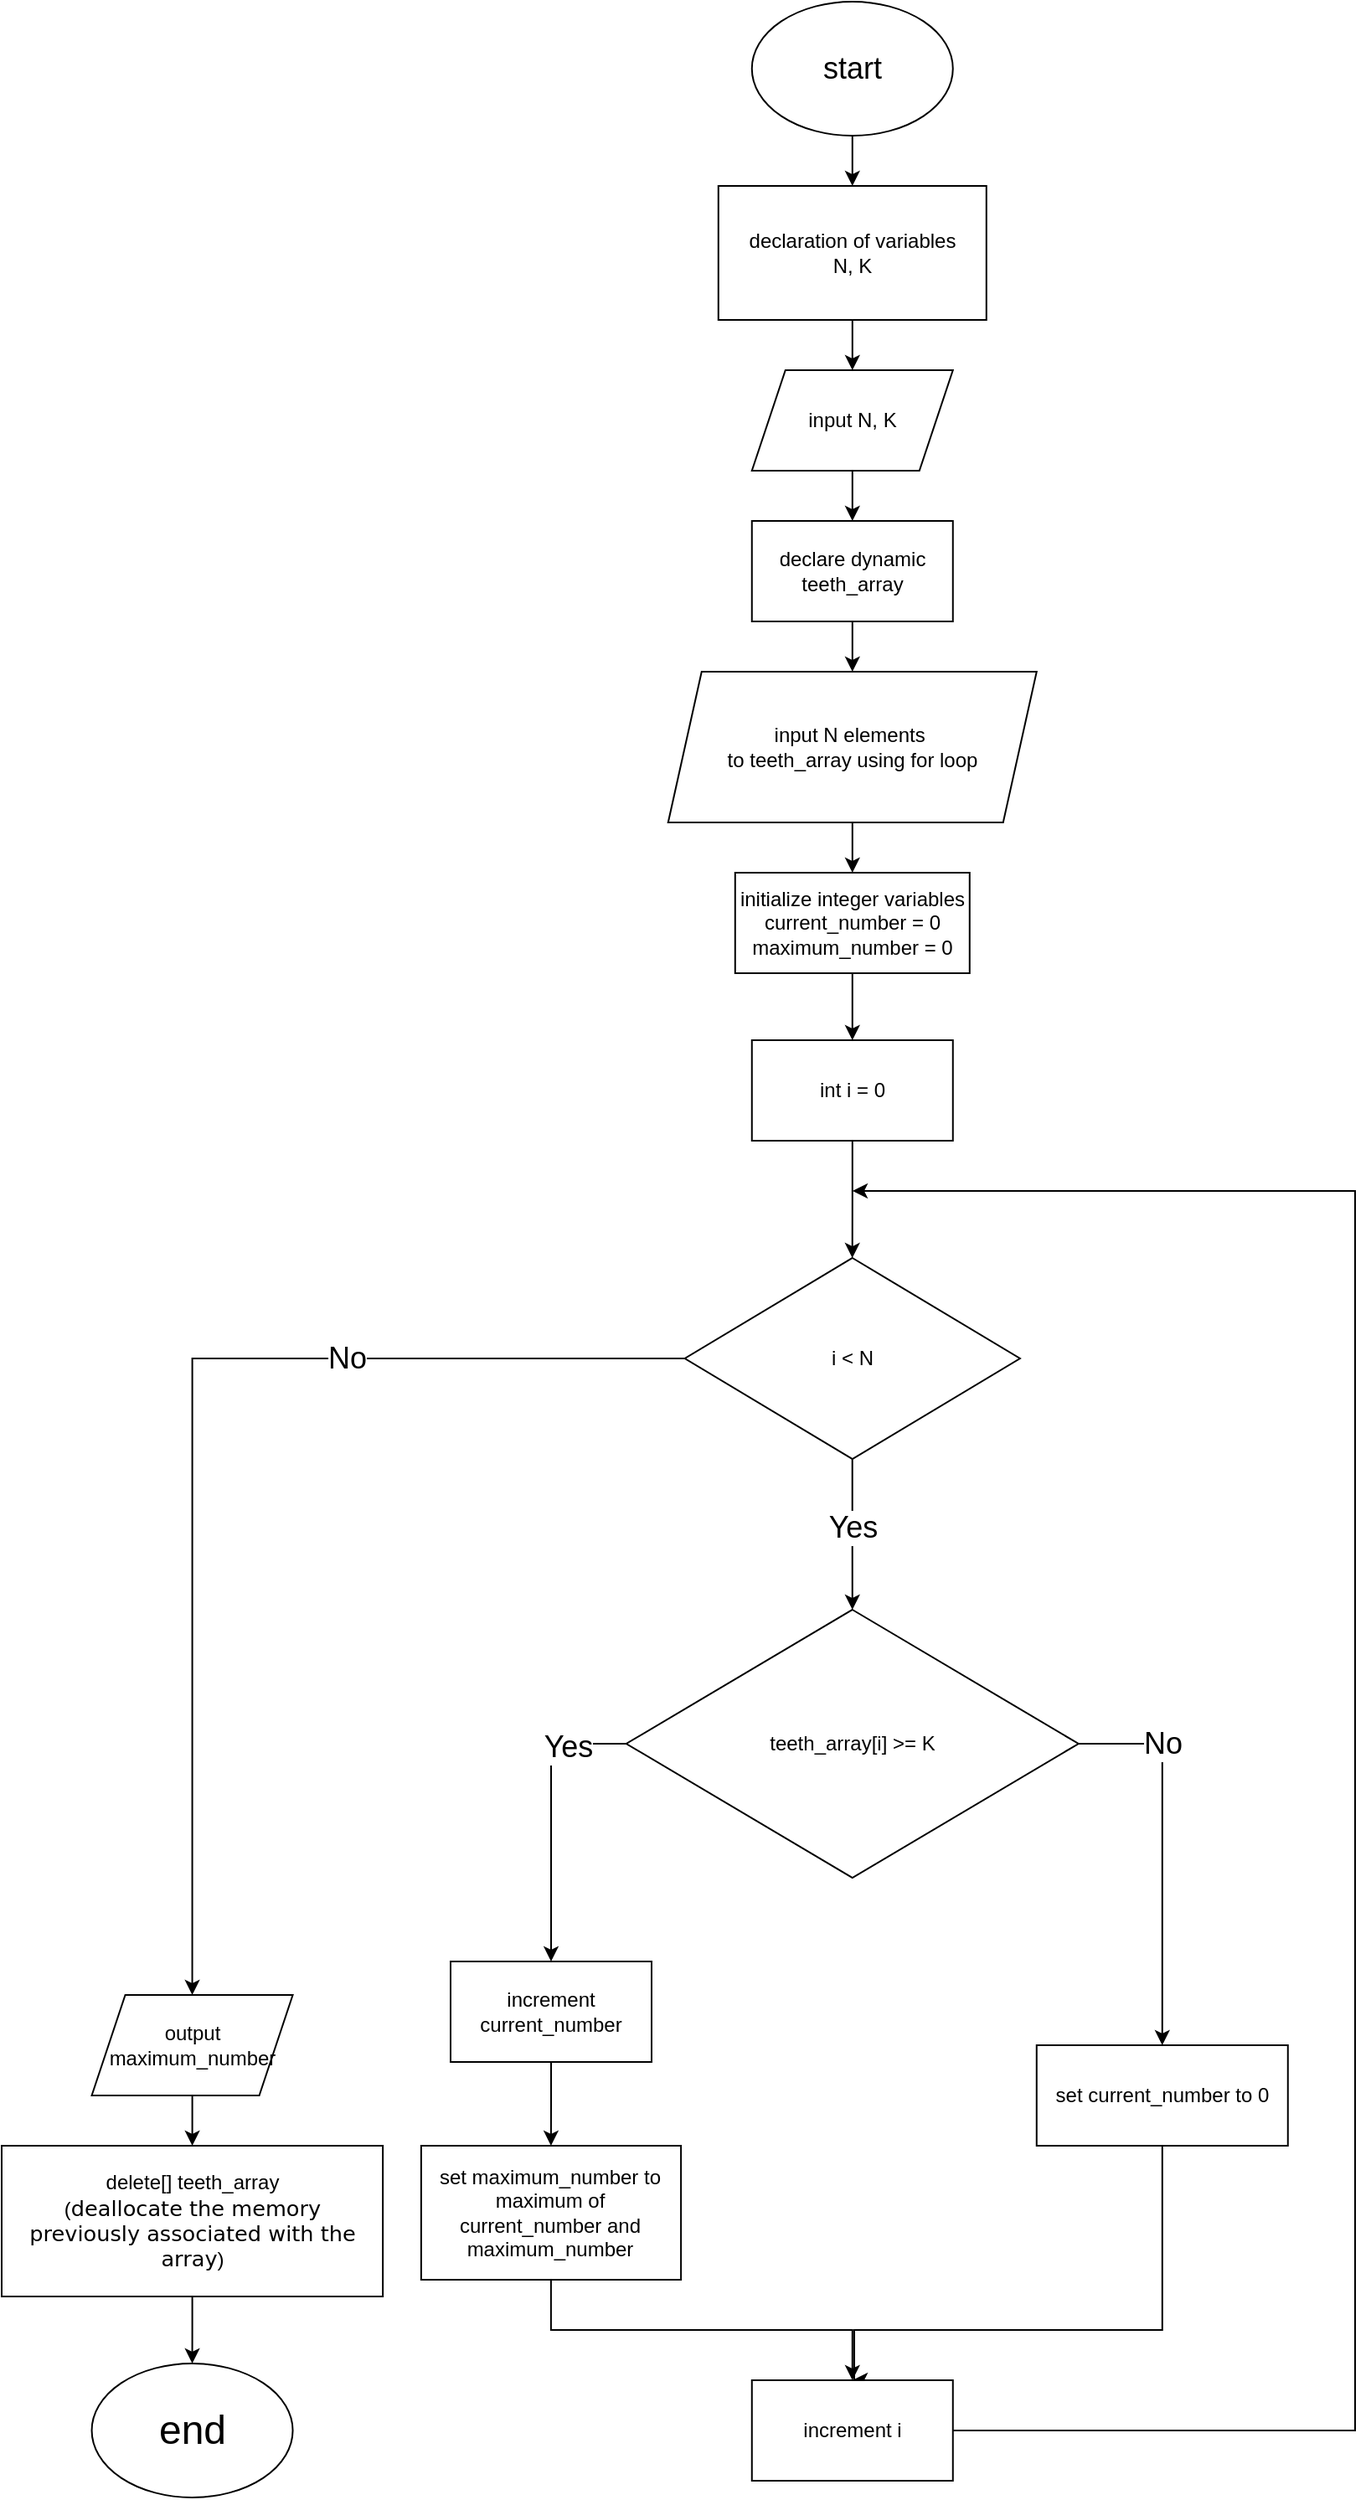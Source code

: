 <mxfile version="24.8.2">
  <diagram name="Page-1" id="wXJh2Ujk4fOFyac5_G2R">
    <mxGraphModel dx="1747" dy="493" grid="1" gridSize="10" guides="1" tooltips="1" connect="1" arrows="1" fold="1" page="1" pageScale="1" pageWidth="850" pageHeight="1100" math="0" shadow="0">
      <root>
        <mxCell id="0" />
        <mxCell id="1" parent="0" />
        <mxCell id="ZRoRT4lpdqOZZUP7kBYj-5" style="edgeStyle=orthogonalEdgeStyle;rounded=0;orthogonalLoop=1;jettySize=auto;html=1;exitX=0.5;exitY=1;exitDx=0;exitDy=0;entryX=0.5;entryY=0;entryDx=0;entryDy=0;" parent="1" source="ZRoRT4lpdqOZZUP7kBYj-1" target="ZRoRT4lpdqOZZUP7kBYj-2" edge="1">
          <mxGeometry relative="1" as="geometry" />
        </mxCell>
        <mxCell id="ZRoRT4lpdqOZZUP7kBYj-1" value="&lt;font style=&quot;font-size: 18px;&quot;&gt;start&lt;/font&gt;" style="ellipse;whiteSpace=wrap;html=1;" parent="1" vertex="1">
          <mxGeometry x="219.89" y="20" width="120" height="80" as="geometry" />
        </mxCell>
        <mxCell id="R-SLLqxYbJGO4KXh2v5R-2" value="" style="edgeStyle=orthogonalEdgeStyle;rounded=0;orthogonalLoop=1;jettySize=auto;html=1;" parent="1" source="ZRoRT4lpdqOZZUP7kBYj-2" target="R-SLLqxYbJGO4KXh2v5R-1" edge="1">
          <mxGeometry relative="1" as="geometry" />
        </mxCell>
        <mxCell id="ZRoRT4lpdqOZZUP7kBYj-2" value="declaration of variables&lt;div&gt;&lt;div&gt;N, K&lt;/div&gt;&lt;/div&gt;" style="rounded=0;whiteSpace=wrap;html=1;" parent="1" vertex="1">
          <mxGeometry x="199.89" y="130" width="160" height="80" as="geometry" />
        </mxCell>
        <mxCell id="R-SLLqxYbJGO4KXh2v5R-5" value="" style="edgeStyle=orthogonalEdgeStyle;rounded=0;orthogonalLoop=1;jettySize=auto;html=1;" parent="1" source="R-SLLqxYbJGO4KXh2v5R-1" target="R-SLLqxYbJGO4KXh2v5R-4" edge="1">
          <mxGeometry relative="1" as="geometry" />
        </mxCell>
        <mxCell id="R-SLLqxYbJGO4KXh2v5R-1" value="input N, K" style="shape=parallelogram;perimeter=parallelogramPerimeter;whiteSpace=wrap;html=1;fixedSize=1;" parent="1" vertex="1">
          <mxGeometry x="219.89" y="240" width="120" height="60" as="geometry" />
        </mxCell>
        <mxCell id="R-SLLqxYbJGO4KXh2v5R-11" value="" style="edgeStyle=orthogonalEdgeStyle;rounded=0;orthogonalLoop=1;jettySize=auto;html=1;" parent="1" source="R-SLLqxYbJGO4KXh2v5R-3" target="R-SLLqxYbJGO4KXh2v5R-9" edge="1">
          <mxGeometry relative="1" as="geometry" />
        </mxCell>
        <mxCell id="R-SLLqxYbJGO4KXh2v5R-3" value="input N elements&amp;nbsp;&lt;div&gt;to teeth_array using for loop&lt;/div&gt;" style="shape=parallelogram;perimeter=parallelogramPerimeter;whiteSpace=wrap;html=1;fixedSize=1;" parent="1" vertex="1">
          <mxGeometry x="169.89" y="420" width="220" height="90" as="geometry" />
        </mxCell>
        <mxCell id="R-SLLqxYbJGO4KXh2v5R-7" value="" style="edgeStyle=orthogonalEdgeStyle;rounded=0;orthogonalLoop=1;jettySize=auto;html=1;" parent="1" source="R-SLLqxYbJGO4KXh2v5R-4" target="R-SLLqxYbJGO4KXh2v5R-3" edge="1">
          <mxGeometry relative="1" as="geometry" />
        </mxCell>
        <mxCell id="R-SLLqxYbJGO4KXh2v5R-4" value="declare dynamic teeth_array" style="rounded=0;whiteSpace=wrap;html=1;" parent="1" vertex="1">
          <mxGeometry x="219.89" y="330" width="120" height="60" as="geometry" />
        </mxCell>
        <mxCell id="R-SLLqxYbJGO4KXh2v5R-14" value="" style="edgeStyle=orthogonalEdgeStyle;rounded=0;orthogonalLoop=1;jettySize=auto;html=1;" parent="1" source="R-SLLqxYbJGO4KXh2v5R-9" target="R-SLLqxYbJGO4KXh2v5R-12" edge="1">
          <mxGeometry relative="1" as="geometry" />
        </mxCell>
        <mxCell id="R-SLLqxYbJGO4KXh2v5R-9" value="initialize integer variables&lt;br&gt;current_number = 0 maximum_number = 0" style="rounded=0;whiteSpace=wrap;html=1;" parent="1" vertex="1">
          <mxGeometry x="209.89" y="540" width="140" height="60" as="geometry" />
        </mxCell>
        <mxCell id="R-SLLqxYbJGO4KXh2v5R-17" value="" style="edgeStyle=orthogonalEdgeStyle;rounded=0;orthogonalLoop=1;jettySize=auto;html=1;" parent="1" source="R-SLLqxYbJGO4KXh2v5R-12" target="R-SLLqxYbJGO4KXh2v5R-16" edge="1">
          <mxGeometry relative="1" as="geometry" />
        </mxCell>
        <mxCell id="R-SLLqxYbJGO4KXh2v5R-12" value="int i = 0" style="rounded=0;whiteSpace=wrap;html=1;" parent="1" vertex="1">
          <mxGeometry x="219.89" y="640" width="120" height="60" as="geometry" />
        </mxCell>
        <mxCell id="R-SLLqxYbJGO4KXh2v5R-23" style="edgeStyle=orthogonalEdgeStyle;rounded=0;orthogonalLoop=1;jettySize=auto;html=1;entryX=0.5;entryY=0;entryDx=0;entryDy=0;exitX=0;exitY=0.5;exitDx=0;exitDy=0;" parent="1" source="R-SLLqxYbJGO4KXh2v5R-13" target="R-SLLqxYbJGO4KXh2v5R-20" edge="1">
          <mxGeometry relative="1" as="geometry" />
        </mxCell>
        <mxCell id="R-SLLqxYbJGO4KXh2v5R-27" value="&lt;font style=&quot;font-size: 18px;&quot;&gt;Yes&lt;/font&gt;" style="edgeLabel;html=1;align=center;verticalAlign=middle;resizable=0;points=[];" parent="R-SLLqxYbJGO4KXh2v5R-23" vertex="1" connectable="0">
          <mxGeometry x="-0.467" relative="1" as="geometry">
            <mxPoint x="10" as="offset" />
          </mxGeometry>
        </mxCell>
        <mxCell id="R-SLLqxYbJGO4KXh2v5R-25" style="edgeStyle=orthogonalEdgeStyle;rounded=0;orthogonalLoop=1;jettySize=auto;html=1;entryX=0.5;entryY=0;entryDx=0;entryDy=0;exitX=1;exitY=0.5;exitDx=0;exitDy=0;" parent="1" source="R-SLLqxYbJGO4KXh2v5R-13" target="R-SLLqxYbJGO4KXh2v5R-22" edge="1">
          <mxGeometry relative="1" as="geometry" />
        </mxCell>
        <mxCell id="R-SLLqxYbJGO4KXh2v5R-28" value="&lt;font style=&quot;font-size: 18px;&quot;&gt;No&lt;/font&gt;" style="edgeLabel;html=1;align=center;verticalAlign=middle;resizable=0;points=[];" parent="R-SLLqxYbJGO4KXh2v5R-25" vertex="1" connectable="0">
          <mxGeometry x="-0.811" relative="1" as="geometry">
            <mxPoint x="28" as="offset" />
          </mxGeometry>
        </mxCell>
        <mxCell id="R-SLLqxYbJGO4KXh2v5R-13" value="teeth_array[i] &amp;gt;= K" style="rhombus;whiteSpace=wrap;html=1;" parent="1" vertex="1">
          <mxGeometry x="144.89" y="980" width="270" height="160" as="geometry" />
        </mxCell>
        <mxCell id="R-SLLqxYbJGO4KXh2v5R-18" style="edgeStyle=orthogonalEdgeStyle;rounded=0;orthogonalLoop=1;jettySize=auto;html=1;entryX=0.5;entryY=0;entryDx=0;entryDy=0;" parent="1" source="R-SLLqxYbJGO4KXh2v5R-16" target="R-SLLqxYbJGO4KXh2v5R-13" edge="1">
          <mxGeometry relative="1" as="geometry" />
        </mxCell>
        <mxCell id="R-SLLqxYbJGO4KXh2v5R-19" value="&lt;font style=&quot;font-size: 18px;&quot;&gt;Yes&lt;/font&gt;" style="edgeLabel;html=1;align=center;verticalAlign=middle;resizable=0;points=[];" parent="R-SLLqxYbJGO4KXh2v5R-18" vertex="1" connectable="0">
          <mxGeometry x="-0.204" y="2" relative="1" as="geometry">
            <mxPoint x="-2" y="5" as="offset" />
          </mxGeometry>
        </mxCell>
        <mxCell id="R-SLLqxYbJGO4KXh2v5R-36" style="edgeStyle=orthogonalEdgeStyle;rounded=0;orthogonalLoop=1;jettySize=auto;html=1;entryX=0.5;entryY=0;entryDx=0;entryDy=0;" parent="1" source="R-SLLqxYbJGO4KXh2v5R-16" target="R-SLLqxYbJGO4KXh2v5R-35" edge="1">
          <mxGeometry relative="1" as="geometry" />
        </mxCell>
        <mxCell id="R-SLLqxYbJGO4KXh2v5R-37" value="&lt;font style=&quot;font-size: 18px;&quot;&gt;No&lt;/font&gt;" style="edgeLabel;html=1;align=center;verticalAlign=middle;resizable=0;points=[];" parent="R-SLLqxYbJGO4KXh2v5R-36" vertex="1" connectable="0">
          <mxGeometry x="-0.449" y="4" relative="1" as="geometry">
            <mxPoint x="-17" y="-4" as="offset" />
          </mxGeometry>
        </mxCell>
        <mxCell id="R-SLLqxYbJGO4KXh2v5R-16" value="i &amp;lt; N" style="rhombus;whiteSpace=wrap;html=1;" parent="1" vertex="1">
          <mxGeometry x="179.84" y="770" width="200.11" height="120" as="geometry" />
        </mxCell>
        <mxCell id="R-SLLqxYbJGO4KXh2v5R-26" value="" style="edgeStyle=orthogonalEdgeStyle;rounded=0;orthogonalLoop=1;jettySize=auto;html=1;" parent="1" source="R-SLLqxYbJGO4KXh2v5R-20" target="R-SLLqxYbJGO4KXh2v5R-21" edge="1">
          <mxGeometry relative="1" as="geometry" />
        </mxCell>
        <mxCell id="R-SLLqxYbJGO4KXh2v5R-20" value="increment current_number" style="rounded=0;whiteSpace=wrap;html=1;" parent="1" vertex="1">
          <mxGeometry x="40.0" y="1190" width="120" height="60" as="geometry" />
        </mxCell>
        <mxCell id="jXDcrHOBizw97HOo9644-4" style="edgeStyle=orthogonalEdgeStyle;rounded=0;orthogonalLoop=1;jettySize=auto;html=1;entryX=0.5;entryY=0;entryDx=0;entryDy=0;" edge="1" parent="1" source="R-SLLqxYbJGO4KXh2v5R-21" target="jXDcrHOBizw97HOo9644-1">
          <mxGeometry relative="1" as="geometry">
            <Array as="points">
              <mxPoint x="100" y="1410" />
              <mxPoint x="280" y="1410" />
            </Array>
          </mxGeometry>
        </mxCell>
        <mxCell id="R-SLLqxYbJGO4KXh2v5R-21" value="set maximum_number to maximum of current_number and maximum_number" style="rounded=0;whiteSpace=wrap;html=1;" parent="1" vertex="1">
          <mxGeometry x="22.44" y="1300" width="155.11" height="80" as="geometry" />
        </mxCell>
        <mxCell id="jXDcrHOBizw97HOo9644-5" style="edgeStyle=orthogonalEdgeStyle;rounded=0;orthogonalLoop=1;jettySize=auto;html=1;" edge="1" parent="1" source="R-SLLqxYbJGO4KXh2v5R-22">
          <mxGeometry relative="1" as="geometry">
            <mxPoint x="280" y="1440" as="targetPoint" />
            <Array as="points">
              <mxPoint x="465" y="1410" />
              <mxPoint x="281" y="1410" />
            </Array>
          </mxGeometry>
        </mxCell>
        <mxCell id="R-SLLqxYbJGO4KXh2v5R-22" value="set current_number to 0" style="rounded=0;whiteSpace=wrap;html=1;" parent="1" vertex="1">
          <mxGeometry x="389.89" y="1240" width="150" height="60" as="geometry" />
        </mxCell>
        <mxCell id="R-SLLqxYbJGO4KXh2v5R-29" style="edgeStyle=orthogonalEdgeStyle;rounded=0;orthogonalLoop=1;jettySize=auto;html=1;exitX=0.5;exitY=1;exitDx=0;exitDy=0;" parent="1" source="R-SLLqxYbJGO4KXh2v5R-22" target="R-SLLqxYbJGO4KXh2v5R-22" edge="1">
          <mxGeometry relative="1" as="geometry" />
        </mxCell>
        <mxCell id="R-SLLqxYbJGO4KXh2v5R-39" value="" style="edgeStyle=orthogonalEdgeStyle;rounded=0;orthogonalLoop=1;jettySize=auto;html=1;" parent="1" source="R-SLLqxYbJGO4KXh2v5R-35" target="R-SLLqxYbJGO4KXh2v5R-38" edge="1">
          <mxGeometry relative="1" as="geometry" />
        </mxCell>
        <mxCell id="R-SLLqxYbJGO4KXh2v5R-35" value="output maximum_number" style="shape=parallelogram;perimeter=parallelogramPerimeter;whiteSpace=wrap;html=1;fixedSize=1;" parent="1" vertex="1">
          <mxGeometry x="-174.22" y="1210" width="120" height="60" as="geometry" />
        </mxCell>
        <mxCell id="R-SLLqxYbJGO4KXh2v5R-41" value="" style="edgeStyle=orthogonalEdgeStyle;rounded=0;orthogonalLoop=1;jettySize=auto;html=1;" parent="1" source="R-SLLqxYbJGO4KXh2v5R-38" target="R-SLLqxYbJGO4KXh2v5R-40" edge="1">
          <mxGeometry relative="1" as="geometry" />
        </mxCell>
        <mxCell id="R-SLLqxYbJGO4KXh2v5R-38" value="delete[] teeth_array&lt;div&gt;&lt;span style=&quot;text-align: start; text-indent: -64px; background-color: initial;&quot;&gt;(&lt;/span&gt;&lt;span style=&quot;text-align: start; text-indent: -64px; font-family: DejaVuSans, &amp;quot;DejaVu Sans&amp;quot;, arial, sans-serif; font-size: 12.8px; font-variant-ligatures: no-common-ligatures; background-color: rgb(255, 255, 255);&quot;&gt;deallocate&amp;nbsp;&lt;/span&gt;&lt;span style=&quot;text-align: start; text-indent: -64px; background-color: initial; font-size: 12.8px; font-variant-ligatures: no-common-ligatures;&quot;&gt;&lt;font face=&quot;DejaVuSans, DejaVu Sans, arial, sans-serif&quot;&gt;the memory&lt;/font&gt;&lt;/span&gt;&lt;/div&gt;&lt;div&gt;&lt;span style=&quot;text-align: start; text-indent: -64px; background-color: initial; font-size: 12.8px; font-variant-ligatures: no-common-ligatures;&quot;&gt;&lt;font face=&quot;DejaVuSans, DejaVu Sans, arial, sans-serif&quot;&gt;previously associated with the array&lt;/font&gt;&lt;/span&gt;&lt;span style=&quot;text-align: start; text-indent: -64px; background-color: initial;&quot;&gt;)&lt;/span&gt;&lt;/div&gt;" style="rounded=0;whiteSpace=wrap;html=1;" parent="1" vertex="1">
          <mxGeometry x="-228" y="1300" width="227.56" height="90" as="geometry" />
        </mxCell>
        <mxCell id="R-SLLqxYbJGO4KXh2v5R-40" value="&lt;font style=&quot;font-size: 24px;&quot;&gt;end&lt;/font&gt;" style="ellipse;whiteSpace=wrap;html=1;" parent="1" vertex="1">
          <mxGeometry x="-174.22" y="1430" width="120" height="80" as="geometry" />
        </mxCell>
        <mxCell id="jXDcrHOBizw97HOo9644-6" style="edgeStyle=orthogonalEdgeStyle;rounded=0;orthogonalLoop=1;jettySize=auto;html=1;" edge="1" parent="1">
          <mxGeometry relative="1" as="geometry">
            <mxPoint x="280" y="730" as="targetPoint" />
            <mxPoint x="340" y="1470" as="sourcePoint" />
            <Array as="points">
              <mxPoint x="580" y="1470" />
              <mxPoint x="580" y="730" />
            </Array>
          </mxGeometry>
        </mxCell>
        <mxCell id="jXDcrHOBizw97HOo9644-1" value="increment i" style="rounded=0;whiteSpace=wrap;html=1;" vertex="1" parent="1">
          <mxGeometry x="219.89" y="1440" width="120" height="60" as="geometry" />
        </mxCell>
      </root>
    </mxGraphModel>
  </diagram>
</mxfile>
